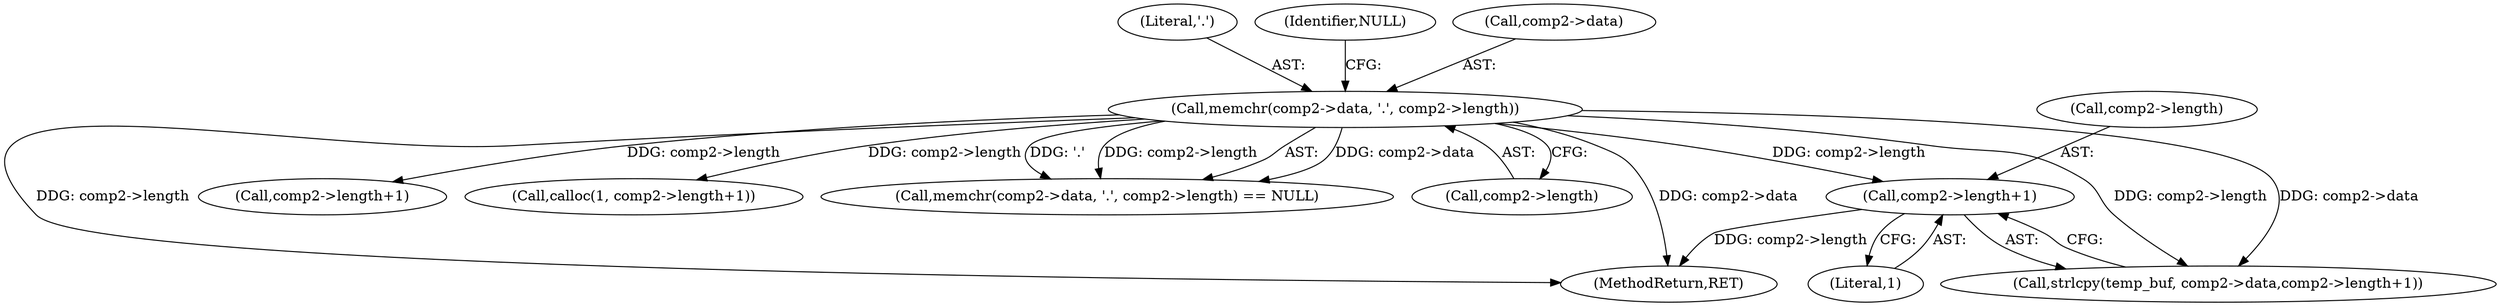 digraph "0_krb5_8ee70ec63931d1e38567905387ab9b1d45734d81@pointer" {
"1000298" [label="(Call,comp2->length+1)"];
"1000266" [label="(Call,memchr(comp2->data, '.', comp2->length))"];
"1000302" [label="(Literal,1)"];
"1000270" [label="(Literal,'.')"];
"1000274" [label="(Identifier,NULL)"];
"1000280" [label="(Call,comp2->length+1)"];
"1000299" [label="(Call,comp2->length)"];
"1000278" [label="(Call,calloc(1, comp2->length+1))"];
"1000298" [label="(Call,comp2->length+1)"];
"1000265" [label="(Call,memchr(comp2->data, '.', comp2->length) == NULL)"];
"1000293" [label="(Call,strlcpy(temp_buf, comp2->data,comp2->length+1))"];
"1000266" [label="(Call,memchr(comp2->data, '.', comp2->length))"];
"1000271" [label="(Call,comp2->length)"];
"1000400" [label="(MethodReturn,RET)"];
"1000267" [label="(Call,comp2->data)"];
"1000298" -> "1000293"  [label="AST: "];
"1000298" -> "1000302"  [label="CFG: "];
"1000299" -> "1000298"  [label="AST: "];
"1000302" -> "1000298"  [label="AST: "];
"1000293" -> "1000298"  [label="CFG: "];
"1000298" -> "1000400"  [label="DDG: comp2->length"];
"1000266" -> "1000298"  [label="DDG: comp2->length"];
"1000266" -> "1000265"  [label="AST: "];
"1000266" -> "1000271"  [label="CFG: "];
"1000267" -> "1000266"  [label="AST: "];
"1000270" -> "1000266"  [label="AST: "];
"1000271" -> "1000266"  [label="AST: "];
"1000274" -> "1000266"  [label="CFG: "];
"1000266" -> "1000400"  [label="DDG: comp2->data"];
"1000266" -> "1000400"  [label="DDG: comp2->length"];
"1000266" -> "1000265"  [label="DDG: comp2->data"];
"1000266" -> "1000265"  [label="DDG: '.'"];
"1000266" -> "1000265"  [label="DDG: comp2->length"];
"1000266" -> "1000278"  [label="DDG: comp2->length"];
"1000266" -> "1000280"  [label="DDG: comp2->length"];
"1000266" -> "1000293"  [label="DDG: comp2->data"];
"1000266" -> "1000293"  [label="DDG: comp2->length"];
}
